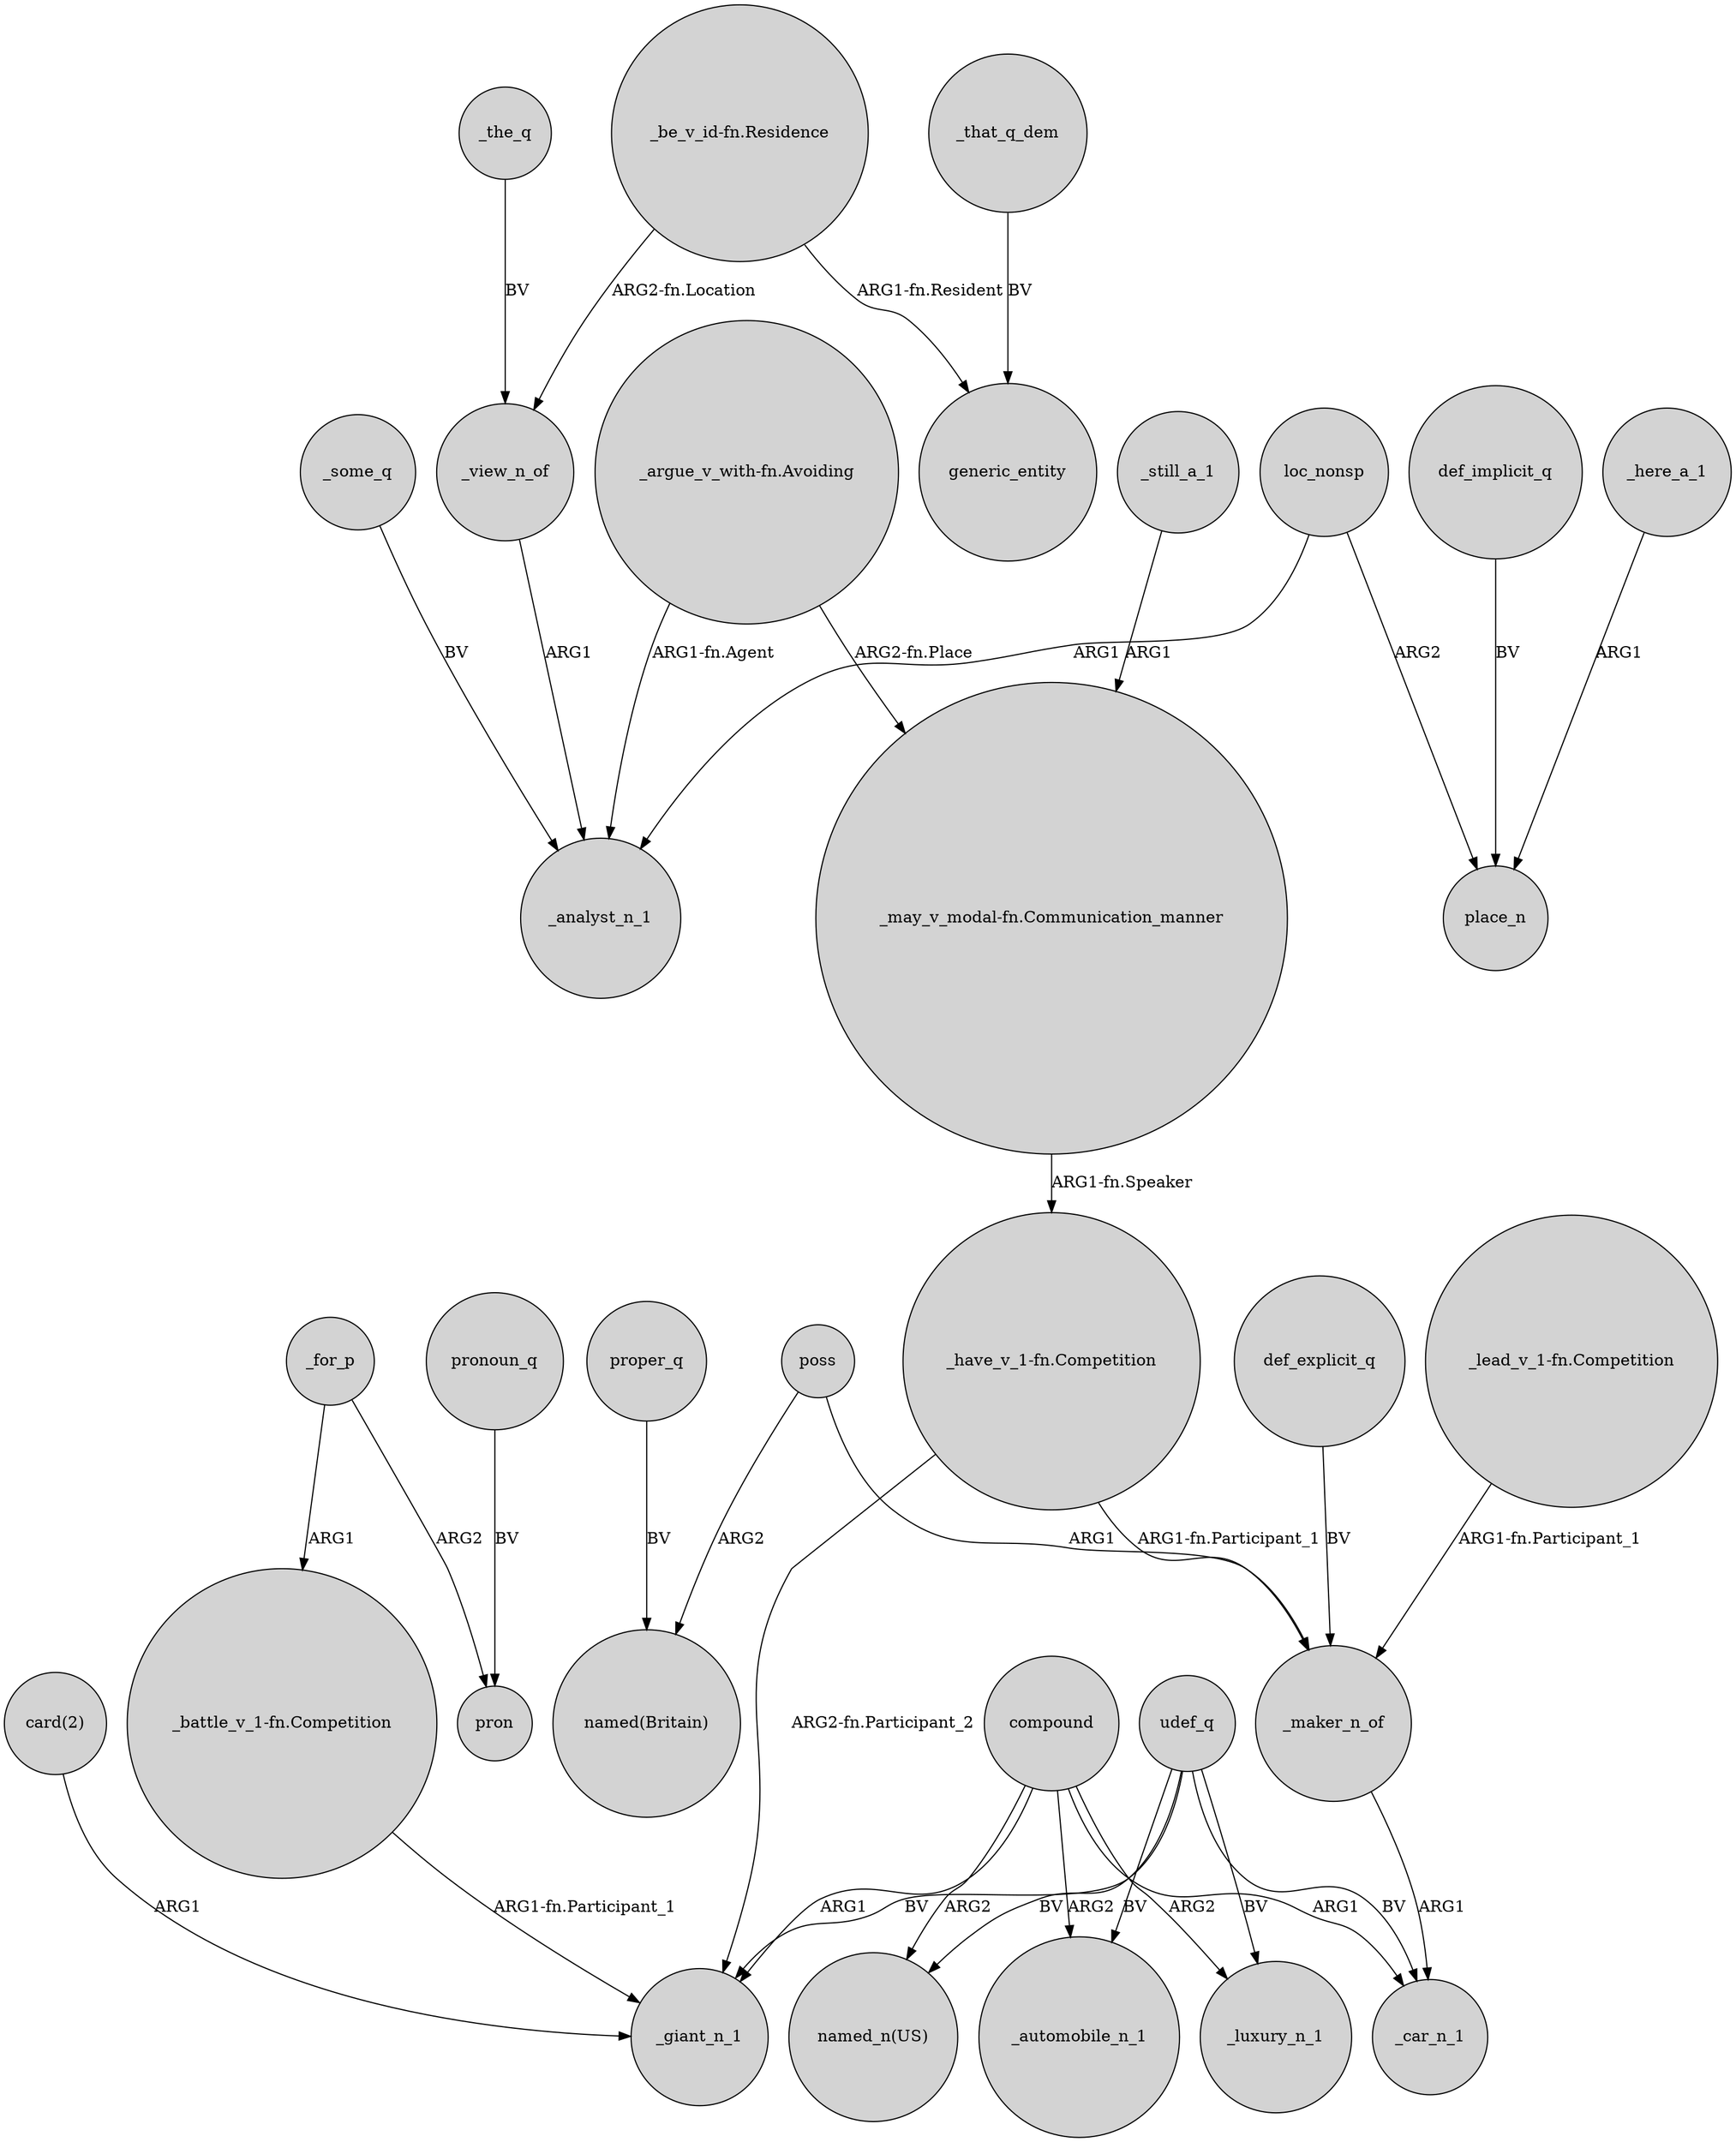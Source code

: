 digraph {
	node [shape=circle style=filled]
	"_argue_v_with-fn.Avoiding" -> _analyst_n_1 [label="ARG1-fn.Agent"]
	"_have_v_1-fn.Competition" -> _maker_n_of [label="ARG1-fn.Participant_1"]
	compound -> _car_n_1 [label=ARG1]
	def_implicit_q -> place_n [label=BV]
	_some_q -> _analyst_n_1 [label=BV]
	compound -> _luxury_n_1 [label=ARG2]
	_for_p -> "_battle_v_1-fn.Competition" [label=ARG1]
	udef_q -> _luxury_n_1 [label=BV]
	"_argue_v_with-fn.Avoiding" -> "_may_v_modal-fn.Communication_manner" [label="ARG2-fn.Place"]
	udef_q -> _giant_n_1 [label=BV]
	_here_a_1 -> place_n [label=ARG1]
	_for_p -> pron [label=ARG2]
	_the_q -> _view_n_of [label=BV]
	loc_nonsp -> _analyst_n_1 [label=ARG1]
	poss -> "named(Britain)" [label=ARG2]
	udef_q -> _automobile_n_1 [label=BV]
	"_have_v_1-fn.Competition" -> _giant_n_1 [label="ARG2-fn.Participant_2"]
	pronoun_q -> pron [label=BV]
	udef_q -> "named_n(US)" [label=BV]
	_view_n_of -> _analyst_n_1 [label=ARG1]
	"_be_v_id-fn.Residence" -> _view_n_of [label="ARG2-fn.Location"]
	"_may_v_modal-fn.Communication_manner" -> "_have_v_1-fn.Competition" [label="ARG1-fn.Speaker"]
	proper_q -> "named(Britain)" [label=BV]
	"_battle_v_1-fn.Competition" -> _giant_n_1 [label="ARG1-fn.Participant_1"]
	_still_a_1 -> "_may_v_modal-fn.Communication_manner" [label=ARG1]
	_maker_n_of -> _car_n_1 [label=ARG1]
	udef_q -> _car_n_1 [label=BV]
	compound -> _giant_n_1 [label=ARG1]
	loc_nonsp -> place_n [label=ARG2]
	poss -> _maker_n_of [label=ARG1]
	def_explicit_q -> _maker_n_of [label=BV]
	compound -> _automobile_n_1 [label=ARG2]
	_that_q_dem -> generic_entity [label=BV]
	"_lead_v_1-fn.Competition" -> _maker_n_of [label="ARG1-fn.Participant_1"]
	"card(2)" -> _giant_n_1 [label=ARG1]
	compound -> "named_n(US)" [label=ARG2]
	"_be_v_id-fn.Residence" -> generic_entity [label="ARG1-fn.Resident"]
}
